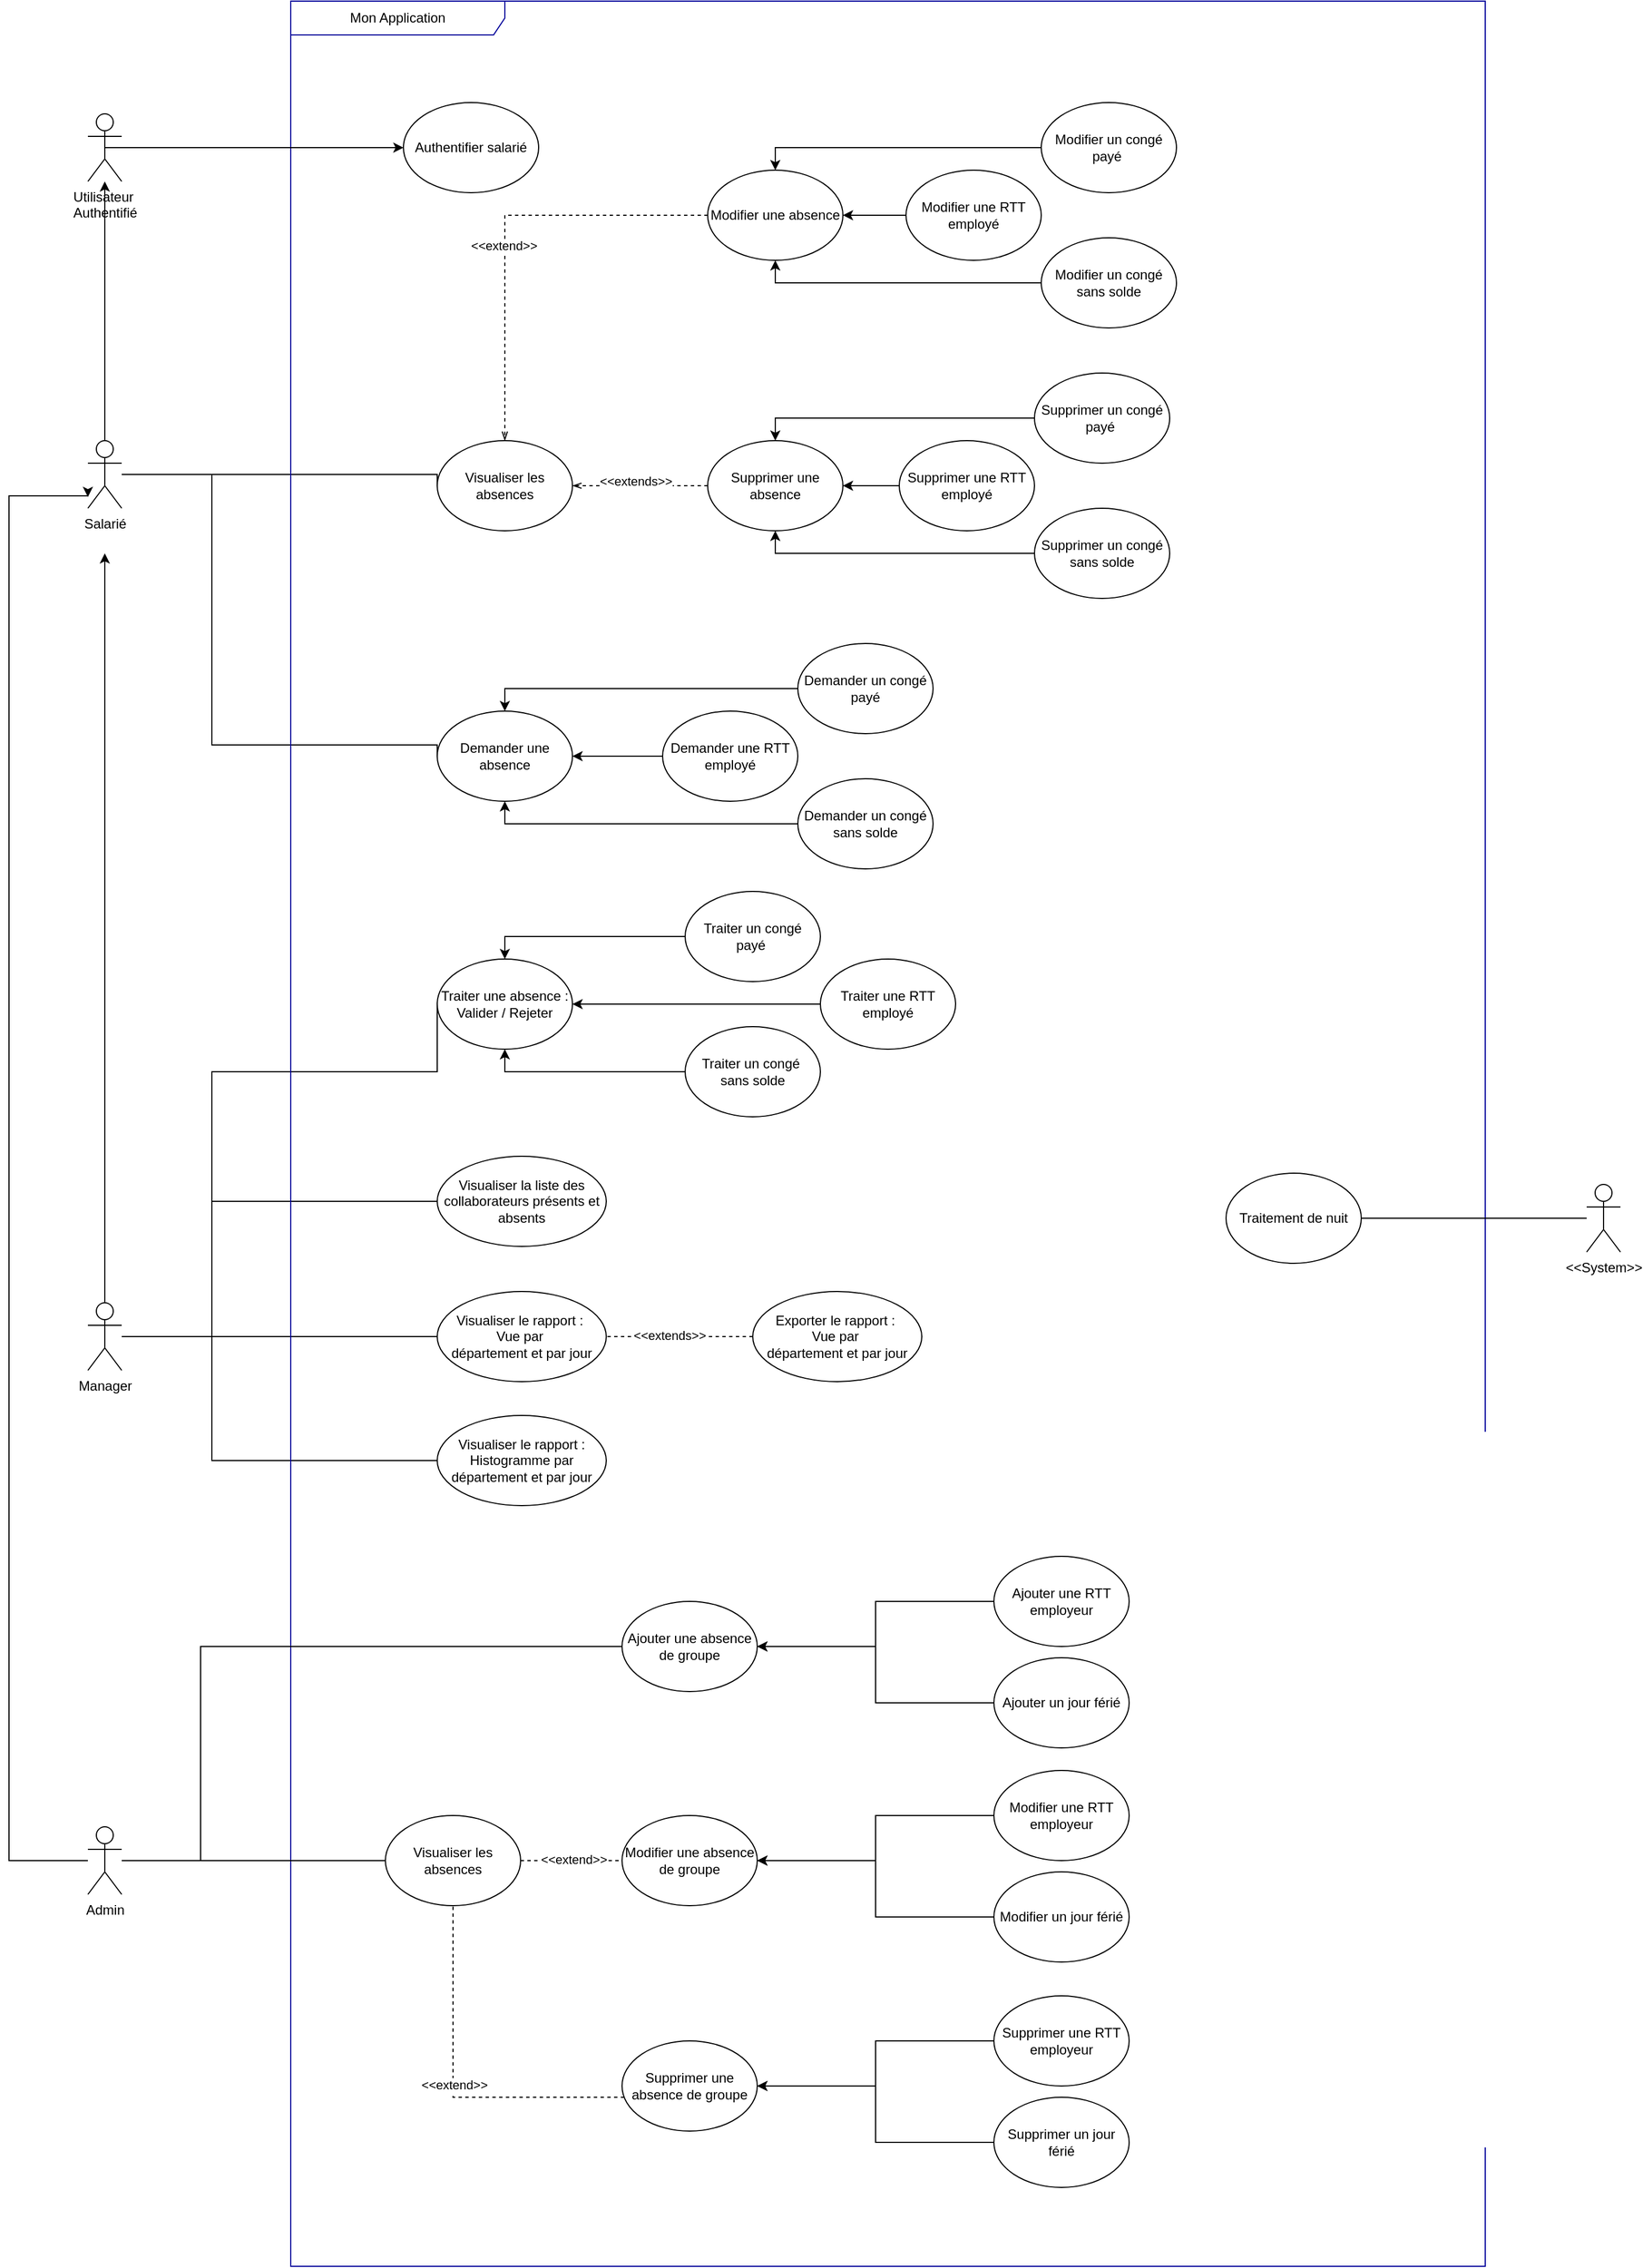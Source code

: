 <mxfile>
    <diagram name="Page-1" id="J7yzhqRYAv0uMqAwVYR9">
        <mxGraphModel dx="3785" dy="2944" grid="1" gridSize="10" guides="1" tooltips="1" connect="1" arrows="1" fold="1" page="1" pageScale="1" pageWidth="827" pageHeight="1169" math="0" shadow="0">
            <root>
                <mxCell id="0"/>
                <mxCell id="1" parent="0"/>
                <mxCell id="LJVpLXXxZJYMMhg_Cfb--41" style="edgeStyle=orthogonalEdgeStyle;rounded=0;orthogonalLoop=1;jettySize=auto;html=1;entryX=0;entryY=0.5;entryDx=0;entryDy=0;endArrow=none;endFill=0;" parent="1" source="8pvRKTHRMorsvpUGDSfb-1" target="8pvRKTHRMorsvpUGDSfb-39" edge="1">
                    <mxGeometry relative="1" as="geometry">
                        <Array as="points">
                            <mxPoint x="-200" y="90"/>
                        </Array>
                    </mxGeometry>
                </mxCell>
                <mxCell id="LJVpLXXxZJYMMhg_Cfb--42" style="edgeStyle=orthogonalEdgeStyle;rounded=0;orthogonalLoop=1;jettySize=auto;html=1;entryX=0;entryY=0.5;entryDx=0;entryDy=0;endArrow=none;endFill=0;" parent="1" source="8pvRKTHRMorsvpUGDSfb-1" target="8pvRKTHRMorsvpUGDSfb-16" edge="1">
                    <mxGeometry relative="1" as="geometry">
                        <Array as="points">
                            <mxPoint x="-400" y="90"/>
                            <mxPoint x="-400" y="330"/>
                            <mxPoint x="-200" y="330"/>
                        </Array>
                    </mxGeometry>
                </mxCell>
                <mxCell id="5" style="edgeStyle=none;html=1;" edge="1" parent="1" source="8pvRKTHRMorsvpUGDSfb-1" target="3">
                    <mxGeometry relative="1" as="geometry"/>
                </mxCell>
                <mxCell id="8pvRKTHRMorsvpUGDSfb-1" value="Salarié" style="shape=umlActor;verticalLabelPosition=bottom;verticalAlign=top;html=1;" parent="1" vertex="1">
                    <mxGeometry x="-510" y="60" width="30" height="60" as="geometry"/>
                </mxCell>
                <mxCell id="LJVpLXXxZJYMMhg_Cfb--54" style="edgeStyle=orthogonalEdgeStyle;rounded=0;orthogonalLoop=1;jettySize=auto;html=1;" parent="1" source="8pvRKTHRMorsvpUGDSfb-4" edge="1">
                    <mxGeometry relative="1" as="geometry">
                        <mxPoint x="-495" y="160" as="targetPoint"/>
                    </mxGeometry>
                </mxCell>
                <mxCell id="LJVpLXXxZJYMMhg_Cfb--62" style="edgeStyle=orthogonalEdgeStyle;rounded=0;orthogonalLoop=1;jettySize=auto;html=1;entryX=0;entryY=0.5;entryDx=0;entryDy=0;endArrow=none;endFill=0;" parent="1" source="8pvRKTHRMorsvpUGDSfb-4" target="8pvRKTHRMorsvpUGDSfb-43" edge="1">
                    <mxGeometry relative="1" as="geometry">
                        <Array as="points">
                            <mxPoint x="-400" y="855"/>
                            <mxPoint x="-400" y="735"/>
                        </Array>
                    </mxGeometry>
                </mxCell>
                <mxCell id="LJVpLXXxZJYMMhg_Cfb--63" style="edgeStyle=orthogonalEdgeStyle;rounded=0;orthogonalLoop=1;jettySize=auto;html=1;entryX=0;entryY=0.5;entryDx=0;entryDy=0;endArrow=none;endFill=0;" parent="1" source="8pvRKTHRMorsvpUGDSfb-4" target="8pvRKTHRMorsvpUGDSfb-38" edge="1">
                    <mxGeometry relative="1" as="geometry">
                        <Array as="points">
                            <mxPoint x="-400" y="855"/>
                            <mxPoint x="-400" y="620"/>
                            <mxPoint x="-200" y="620"/>
                        </Array>
                    </mxGeometry>
                </mxCell>
                <mxCell id="PXRyv2mjXlSzl0FKW3IO-3" style="edgeStyle=orthogonalEdgeStyle;rounded=0;orthogonalLoop=1;jettySize=auto;html=1;entryX=0;entryY=0.5;entryDx=0;entryDy=0;endArrow=none;endFill=0;" parent="1" source="8pvRKTHRMorsvpUGDSfb-4" target="PXRyv2mjXlSzl0FKW3IO-1" edge="1">
                    <mxGeometry relative="1" as="geometry"/>
                </mxCell>
                <mxCell id="PXRyv2mjXlSzl0FKW3IO-4" style="edgeStyle=orthogonalEdgeStyle;rounded=0;orthogonalLoop=1;jettySize=auto;html=1;entryX=0;entryY=0.5;entryDx=0;entryDy=0;endArrow=none;endFill=0;" parent="1" source="8pvRKTHRMorsvpUGDSfb-4" target="PXRyv2mjXlSzl0FKW3IO-2" edge="1">
                    <mxGeometry relative="1" as="geometry">
                        <Array as="points">
                            <mxPoint x="-400" y="855"/>
                            <mxPoint x="-400" y="965"/>
                        </Array>
                    </mxGeometry>
                </mxCell>
                <mxCell id="8pvRKTHRMorsvpUGDSfb-4" value="Manager" style="shape=umlActor;verticalLabelPosition=bottom;verticalAlign=top;html=1;" parent="1" vertex="1">
                    <mxGeometry x="-510" y="825" width="30" height="60" as="geometry"/>
                </mxCell>
                <mxCell id="8pvRKTHRMorsvpUGDSfb-12" value="Mon Application" style="shape=umlFrame;whiteSpace=wrap;html=1;pointerEvents=0;width=190;height=30;strokeColor=#000099;shadow=0;textShadow=0;movable=1;resizable=1;rotatable=1;deletable=1;editable=1;connectable=1;" parent="1" vertex="1">
                    <mxGeometry x="-330" y="-330" width="1060" height="2010" as="geometry"/>
                </mxCell>
                <mxCell id="8pvRKTHRMorsvpUGDSfb-13" value="Ajouter une absence de groupe" style="ellipse;whiteSpace=wrap;html=1;" parent="1" vertex="1">
                    <mxGeometry x="-36" y="1090" width="120" height="80" as="geometry"/>
                </mxCell>
                <mxCell id="8pvRKTHRMorsvpUGDSfb-16" value="Demander une absence" style="ellipse;whiteSpace=wrap;html=1;" parent="1" vertex="1">
                    <mxGeometry x="-200" y="300" width="120" height="80" as="geometry"/>
                </mxCell>
                <mxCell id="8pvRKTHRMorsvpUGDSfb-22" style="edgeStyle=orthogonalEdgeStyle;rounded=0;orthogonalLoop=1;jettySize=auto;html=1;" parent="1" source="8pvRKTHRMorsvpUGDSfb-17" target="8pvRKTHRMorsvpUGDSfb-13" edge="1">
                    <mxGeometry relative="1" as="geometry"/>
                </mxCell>
                <mxCell id="8pvRKTHRMorsvpUGDSfb-17" value="Ajouter un jour férié" style="ellipse;whiteSpace=wrap;html=1;" parent="1" vertex="1">
                    <mxGeometry x="294" y="1140" width="120" height="80" as="geometry"/>
                </mxCell>
                <mxCell id="8pvRKTHRMorsvpUGDSfb-23" style="edgeStyle=orthogonalEdgeStyle;rounded=0;orthogonalLoop=1;jettySize=auto;html=1;" parent="1" source="8pvRKTHRMorsvpUGDSfb-18" target="8pvRKTHRMorsvpUGDSfb-13" edge="1">
                    <mxGeometry relative="1" as="geometry"/>
                </mxCell>
                <mxCell id="8pvRKTHRMorsvpUGDSfb-18" value="Ajouter une RTT employeur" style="ellipse;whiteSpace=wrap;html=1;" parent="1" vertex="1">
                    <mxGeometry x="294" y="1050" width="120" height="80" as="geometry"/>
                </mxCell>
                <mxCell id="8pvRKTHRMorsvpUGDSfb-33" style="edgeStyle=orthogonalEdgeStyle;rounded=0;orthogonalLoop=1;jettySize=auto;html=1;entryX=0.5;entryY=0;entryDx=0;entryDy=0;" parent="1" source="8pvRKTHRMorsvpUGDSfb-24" target="8pvRKTHRMorsvpUGDSfb-16" edge="1">
                    <mxGeometry relative="1" as="geometry"/>
                </mxCell>
                <mxCell id="8pvRKTHRMorsvpUGDSfb-24" value="Demander un congé payé" style="ellipse;whiteSpace=wrap;html=1;" parent="1" vertex="1">
                    <mxGeometry x="120" y="240" width="120" height="80" as="geometry"/>
                </mxCell>
                <mxCell id="8pvRKTHRMorsvpUGDSfb-34" style="edgeStyle=orthogonalEdgeStyle;rounded=0;orthogonalLoop=1;jettySize=auto;html=1;" parent="1" source="8pvRKTHRMorsvpUGDSfb-25" target="8pvRKTHRMorsvpUGDSfb-16" edge="1">
                    <mxGeometry relative="1" as="geometry"/>
                </mxCell>
                <mxCell id="8pvRKTHRMorsvpUGDSfb-25" value="Demander une RTT employé" style="ellipse;whiteSpace=wrap;html=1;" parent="1" vertex="1">
                    <mxGeometry y="300" width="120" height="80" as="geometry"/>
                </mxCell>
                <mxCell id="8pvRKTHRMorsvpUGDSfb-35" style="edgeStyle=orthogonalEdgeStyle;rounded=0;orthogonalLoop=1;jettySize=auto;html=1;entryX=0.5;entryY=1;entryDx=0;entryDy=0;" parent="1" source="8pvRKTHRMorsvpUGDSfb-26" target="8pvRKTHRMorsvpUGDSfb-16" edge="1">
                    <mxGeometry relative="1" as="geometry"/>
                </mxCell>
                <mxCell id="8pvRKTHRMorsvpUGDSfb-26" value="Demander un congé sans solde" style="ellipse;whiteSpace=wrap;html=1;" parent="1" vertex="1">
                    <mxGeometry x="120" y="360" width="120" height="80" as="geometry"/>
                </mxCell>
                <mxCell id="8pvRKTHRMorsvpUGDSfb-38" value="Traiter une absence :&lt;div&gt;Valider / Rejeter&lt;/div&gt;" style="ellipse;whiteSpace=wrap;html=1;" parent="1" vertex="1">
                    <mxGeometry x="-200" y="520" width="120" height="80" as="geometry"/>
                </mxCell>
                <mxCell id="8pvRKTHRMorsvpUGDSfb-39" value="Visualiser les absences" style="ellipse;whiteSpace=wrap;html=1;" parent="1" vertex="1">
                    <mxGeometry x="-200" y="60" width="120" height="80" as="geometry"/>
                </mxCell>
                <mxCell id="8pvRKTHRMorsvpUGDSfb-43" value="Visualiser la liste des collaborateurs présents et absents" style="ellipse;whiteSpace=wrap;html=1;" parent="1" vertex="1">
                    <mxGeometry x="-200" y="695" width="150" height="80" as="geometry"/>
                </mxCell>
                <mxCell id="LJVpLXXxZJYMMhg_Cfb--36" style="edgeStyle=orthogonalEdgeStyle;rounded=0;orthogonalLoop=1;jettySize=auto;html=1;dashed=1;endArrow=openThin;endFill=0;" parent="1" source="LJVpLXXxZJYMMhg_Cfb--3" target="8pvRKTHRMorsvpUGDSfb-39" edge="1">
                    <mxGeometry relative="1" as="geometry">
                        <Array as="points">
                            <mxPoint x="-140" y="-140"/>
                        </Array>
                    </mxGeometry>
                </mxCell>
                <mxCell id="LJVpLXXxZJYMMhg_Cfb--38" value="&amp;lt;&amp;lt;extend&amp;gt;&amp;gt;" style="edgeLabel;html=1;align=center;verticalAlign=middle;resizable=0;points=[];" parent="LJVpLXXxZJYMMhg_Cfb--36" vertex="1" connectable="0">
                    <mxGeometry x="0.088" y="-1" relative="1" as="geometry">
                        <mxPoint as="offset"/>
                    </mxGeometry>
                </mxCell>
                <mxCell id="LJVpLXXxZJYMMhg_Cfb--3" value="Modifier une absence" style="ellipse;whiteSpace=wrap;html=1;" parent="1" vertex="1">
                    <mxGeometry x="40" y="-180" width="120" height="80" as="geometry"/>
                </mxCell>
                <mxCell id="LJVpLXXxZJYMMhg_Cfb--22" style="edgeStyle=orthogonalEdgeStyle;rounded=0;orthogonalLoop=1;jettySize=auto;html=1;entryX=0.5;entryY=0;entryDx=0;entryDy=0;" parent="1" source="LJVpLXXxZJYMMhg_Cfb--9" target="LJVpLXXxZJYMMhg_Cfb--3" edge="1">
                    <mxGeometry relative="1" as="geometry"/>
                </mxCell>
                <mxCell id="LJVpLXXxZJYMMhg_Cfb--9" value="Modifier un congé payé&amp;nbsp;" style="ellipse;whiteSpace=wrap;html=1;" parent="1" vertex="1">
                    <mxGeometry x="336" y="-240" width="120" height="80" as="geometry"/>
                </mxCell>
                <mxCell id="LJVpLXXxZJYMMhg_Cfb--23" style="edgeStyle=orthogonalEdgeStyle;rounded=0;orthogonalLoop=1;jettySize=auto;html=1;entryX=0.5;entryY=1;entryDx=0;entryDy=0;" parent="1" source="LJVpLXXxZJYMMhg_Cfb--10" target="LJVpLXXxZJYMMhg_Cfb--3" edge="1">
                    <mxGeometry relative="1" as="geometry"/>
                </mxCell>
                <mxCell id="LJVpLXXxZJYMMhg_Cfb--10" value="Modifier un congé sans solde" style="ellipse;whiteSpace=wrap;html=1;" parent="1" vertex="1">
                    <mxGeometry x="336" y="-120" width="120" height="80" as="geometry"/>
                </mxCell>
                <mxCell id="LJVpLXXxZJYMMhg_Cfb--21" style="edgeStyle=orthogonalEdgeStyle;rounded=0;orthogonalLoop=1;jettySize=auto;html=1;entryX=1;entryY=0.5;entryDx=0;entryDy=0;" parent="1" source="LJVpLXXxZJYMMhg_Cfb--11" target="LJVpLXXxZJYMMhg_Cfb--3" edge="1">
                    <mxGeometry relative="1" as="geometry"/>
                </mxCell>
                <mxCell id="LJVpLXXxZJYMMhg_Cfb--11" value="Modifier une RTT employé" style="ellipse;whiteSpace=wrap;html=1;" parent="1" vertex="1">
                    <mxGeometry x="216" y="-180" width="120" height="80" as="geometry"/>
                </mxCell>
                <mxCell id="LJVpLXXxZJYMMhg_Cfb--15" style="edgeStyle=orthogonalEdgeStyle;rounded=0;orthogonalLoop=1;jettySize=auto;html=1;entryX=0.5;entryY=0;entryDx=0;entryDy=0;" parent="1" source="LJVpLXXxZJYMMhg_Cfb--12" target="8pvRKTHRMorsvpUGDSfb-38" edge="1">
                    <mxGeometry relative="1" as="geometry"/>
                </mxCell>
                <mxCell id="LJVpLXXxZJYMMhg_Cfb--12" value="Traiter un congé payé&amp;nbsp;" style="ellipse;whiteSpace=wrap;html=1;" parent="1" vertex="1">
                    <mxGeometry x="20" y="460" width="120" height="80" as="geometry"/>
                </mxCell>
                <mxCell id="LJVpLXXxZJYMMhg_Cfb--17" style="edgeStyle=orthogonalEdgeStyle;rounded=0;orthogonalLoop=1;jettySize=auto;html=1;entryX=0.5;entryY=1;entryDx=0;entryDy=0;" parent="1" source="LJVpLXXxZJYMMhg_Cfb--13" target="8pvRKTHRMorsvpUGDSfb-38" edge="1">
                    <mxGeometry relative="1" as="geometry"/>
                </mxCell>
                <mxCell id="LJVpLXXxZJYMMhg_Cfb--13" value="Traiter un congé&amp;nbsp;&lt;div&gt;sans solde&lt;/div&gt;" style="ellipse;whiteSpace=wrap;html=1;" parent="1" vertex="1">
                    <mxGeometry x="20" y="580" width="120" height="80" as="geometry"/>
                </mxCell>
                <mxCell id="LJVpLXXxZJYMMhg_Cfb--16" style="edgeStyle=orthogonalEdgeStyle;rounded=0;orthogonalLoop=1;jettySize=auto;html=1;entryX=1;entryY=0.5;entryDx=0;entryDy=0;" parent="1" source="LJVpLXXxZJYMMhg_Cfb--14" target="8pvRKTHRMorsvpUGDSfb-38" edge="1">
                    <mxGeometry relative="1" as="geometry"/>
                </mxCell>
                <mxCell id="LJVpLXXxZJYMMhg_Cfb--14" value="Traiter une RTT employé" style="ellipse;whiteSpace=wrap;html=1;" parent="1" vertex="1">
                    <mxGeometry x="140" y="520" width="120" height="80" as="geometry"/>
                </mxCell>
                <mxCell id="LJVpLXXxZJYMMhg_Cfb--29" value="Supprimer une absence" style="ellipse;whiteSpace=wrap;html=1;" parent="1" vertex="1">
                    <mxGeometry x="40" y="60" width="120" height="80" as="geometry"/>
                </mxCell>
                <mxCell id="LJVpLXXxZJYMMhg_Cfb--59" style="edgeStyle=orthogonalEdgeStyle;rounded=0;orthogonalLoop=1;jettySize=auto;html=1;entryX=0.5;entryY=0;entryDx=0;entryDy=0;" parent="1" source="LJVpLXXxZJYMMhg_Cfb--55" target="LJVpLXXxZJYMMhg_Cfb--29" edge="1">
                    <mxGeometry relative="1" as="geometry"/>
                </mxCell>
                <mxCell id="LJVpLXXxZJYMMhg_Cfb--55" value="Supprimer un congé payé&amp;nbsp;" style="ellipse;whiteSpace=wrap;html=1;" parent="1" vertex="1">
                    <mxGeometry x="330" width="120" height="80" as="geometry"/>
                </mxCell>
                <mxCell id="LJVpLXXxZJYMMhg_Cfb--60" style="edgeStyle=orthogonalEdgeStyle;rounded=0;orthogonalLoop=1;jettySize=auto;html=1;entryX=0.5;entryY=1;entryDx=0;entryDy=0;" parent="1" source="LJVpLXXxZJYMMhg_Cfb--56" target="LJVpLXXxZJYMMhg_Cfb--29" edge="1">
                    <mxGeometry relative="1" as="geometry"/>
                </mxCell>
                <mxCell id="LJVpLXXxZJYMMhg_Cfb--56" value="Supprimer&amp;nbsp;un congé sans solde" style="ellipse;whiteSpace=wrap;html=1;" parent="1" vertex="1">
                    <mxGeometry x="330" y="120" width="120" height="80" as="geometry"/>
                </mxCell>
                <mxCell id="LJVpLXXxZJYMMhg_Cfb--58" style="edgeStyle=orthogonalEdgeStyle;rounded=0;orthogonalLoop=1;jettySize=auto;html=1;entryX=1;entryY=0.5;entryDx=0;entryDy=0;" parent="1" source="LJVpLXXxZJYMMhg_Cfb--57" target="LJVpLXXxZJYMMhg_Cfb--29" edge="1">
                    <mxGeometry relative="1" as="geometry"/>
                </mxCell>
                <mxCell id="LJVpLXXxZJYMMhg_Cfb--57" value="Supprimer&amp;nbsp;une RTT employé" style="ellipse;whiteSpace=wrap;html=1;" parent="1" vertex="1">
                    <mxGeometry x="210" y="60" width="120" height="80" as="geometry"/>
                </mxCell>
                <mxCell id="LJVpLXXxZJYMMhg_Cfb--95" style="edgeStyle=orthogonalEdgeStyle;rounded=0;orthogonalLoop=1;jettySize=auto;html=1;endArrow=classic;endFill=1;" parent="1" source="LJVpLXXxZJYMMhg_Cfb--64" edge="1">
                    <mxGeometry relative="1" as="geometry">
                        <Array as="points">
                            <mxPoint x="-580" y="1320"/>
                            <mxPoint x="-580" y="109"/>
                        </Array>
                        <mxPoint x="-510" y="110" as="targetPoint"/>
                    </mxGeometry>
                </mxCell>
                <mxCell id="LJVpLXXxZJYMMhg_Cfb--96" style="edgeStyle=orthogonalEdgeStyle;rounded=0;orthogonalLoop=1;jettySize=auto;html=1;endArrow=none;endFill=0;" parent="1" source="LJVpLXXxZJYMMhg_Cfb--64" target="8pvRKTHRMorsvpUGDSfb-13" edge="1">
                    <mxGeometry relative="1" as="geometry">
                        <Array as="points">
                            <mxPoint x="-410" y="1320"/>
                            <mxPoint x="-410" y="1130"/>
                        </Array>
                    </mxGeometry>
                </mxCell>
                <mxCell id="LJVpLXXxZJYMMhg_Cfb--64" value="Admin" style="shape=umlActor;verticalLabelPosition=bottom;verticalAlign=top;html=1;" parent="1" vertex="1">
                    <mxGeometry x="-510" y="1290" width="30" height="60" as="geometry"/>
                </mxCell>
                <mxCell id="LJVpLXXxZJYMMhg_Cfb--66" value="Modifier une absence de groupe" style="ellipse;whiteSpace=wrap;html=1;" parent="1" vertex="1">
                    <mxGeometry x="-36" y="1280" width="120" height="80" as="geometry"/>
                </mxCell>
                <mxCell id="LJVpLXXxZJYMMhg_Cfb--67" style="edgeStyle=orthogonalEdgeStyle;rounded=0;orthogonalLoop=1;jettySize=auto;html=1;" parent="1" source="LJVpLXXxZJYMMhg_Cfb--68" target="LJVpLXXxZJYMMhg_Cfb--66" edge="1">
                    <mxGeometry relative="1" as="geometry"/>
                </mxCell>
                <mxCell id="LJVpLXXxZJYMMhg_Cfb--68" value="Modifier&amp;nbsp;un jour férié" style="ellipse;whiteSpace=wrap;html=1;" parent="1" vertex="1">
                    <mxGeometry x="294" y="1330" width="120" height="80" as="geometry"/>
                </mxCell>
                <mxCell id="LJVpLXXxZJYMMhg_Cfb--69" style="edgeStyle=orthogonalEdgeStyle;rounded=0;orthogonalLoop=1;jettySize=auto;html=1;" parent="1" source="LJVpLXXxZJYMMhg_Cfb--70" target="LJVpLXXxZJYMMhg_Cfb--66" edge="1">
                    <mxGeometry relative="1" as="geometry"/>
                </mxCell>
                <mxCell id="LJVpLXXxZJYMMhg_Cfb--70" value="Modifier une RTT employeur" style="ellipse;whiteSpace=wrap;html=1;" parent="1" vertex="1">
                    <mxGeometry x="294" y="1240" width="120" height="80" as="geometry"/>
                </mxCell>
                <mxCell id="LJVpLXXxZJYMMhg_Cfb--71" value="Supprimer une absence de groupe" style="ellipse;whiteSpace=wrap;html=1;" parent="1" vertex="1">
                    <mxGeometry x="-36" y="1480" width="120" height="80" as="geometry"/>
                </mxCell>
                <mxCell id="LJVpLXXxZJYMMhg_Cfb--72" style="edgeStyle=orthogonalEdgeStyle;rounded=0;orthogonalLoop=1;jettySize=auto;html=1;" parent="1" source="LJVpLXXxZJYMMhg_Cfb--73" target="LJVpLXXxZJYMMhg_Cfb--71" edge="1">
                    <mxGeometry relative="1" as="geometry"/>
                </mxCell>
                <mxCell id="LJVpLXXxZJYMMhg_Cfb--73" value="Supprimer&amp;nbsp;un jour férié" style="ellipse;whiteSpace=wrap;html=1;" parent="1" vertex="1">
                    <mxGeometry x="294" y="1530" width="120" height="80" as="geometry"/>
                </mxCell>
                <mxCell id="LJVpLXXxZJYMMhg_Cfb--74" style="edgeStyle=orthogonalEdgeStyle;rounded=0;orthogonalLoop=1;jettySize=auto;html=1;" parent="1" source="LJVpLXXxZJYMMhg_Cfb--75" target="LJVpLXXxZJYMMhg_Cfb--71" edge="1">
                    <mxGeometry relative="1" as="geometry"/>
                </mxCell>
                <mxCell id="LJVpLXXxZJYMMhg_Cfb--75" value="Supprimer&amp;nbsp;une RTT employeur" style="ellipse;whiteSpace=wrap;html=1;" parent="1" vertex="1">
                    <mxGeometry x="294" y="1440" width="120" height="80" as="geometry"/>
                </mxCell>
                <mxCell id="LJVpLXXxZJYMMhg_Cfb--87" value="Traitement de nuit" style="ellipse;whiteSpace=wrap;html=1;" parent="1" vertex="1">
                    <mxGeometry x="500" y="710" width="120" height="80" as="geometry"/>
                </mxCell>
                <mxCell id="PXRyv2mjXlSzl0FKW3IO-1" value="Visualiser le rapport :&amp;nbsp;&lt;div&gt;Vue par&amp;nbsp;&lt;/div&gt;&lt;div&gt;département et par jour&lt;/div&gt;" style="ellipse;whiteSpace=wrap;html=1;" parent="1" vertex="1">
                    <mxGeometry x="-200" y="815" width="150" height="80" as="geometry"/>
                </mxCell>
                <mxCell id="PXRyv2mjXlSzl0FKW3IO-2" value="Visualiser le rapport : Histogramme par département et par jour" style="ellipse;whiteSpace=wrap;html=1;" parent="1" vertex="1">
                    <mxGeometry x="-200" y="925" width="150" height="80" as="geometry"/>
                </mxCell>
                <mxCell id="XsrwPxP6KcTPyjz2luoI-11" style="edgeStyle=orthogonalEdgeStyle;rounded=0;orthogonalLoop=1;jettySize=auto;html=1;entryX=1;entryY=0.5;entryDx=0;entryDy=0;endArrow=none;endFill=0;" parent="1" source="XsrwPxP6KcTPyjz2luoI-8" target="LJVpLXXxZJYMMhg_Cfb--87" edge="1">
                    <mxGeometry relative="1" as="geometry"/>
                </mxCell>
                <mxCell id="XsrwPxP6KcTPyjz2luoI-8" value="&amp;lt;&amp;lt;System&amp;gt;&amp;gt;" style="shape=umlActor;verticalLabelPosition=bottom;verticalAlign=top;html=1;" parent="1" vertex="1">
                    <mxGeometry x="820" y="720" width="30" height="60" as="geometry"/>
                </mxCell>
                <mxCell id="XsrwPxP6KcTPyjz2luoI-24" value="" style="endArrow=openThin;html=1;rounded=0;exitX=0;exitY=0.5;exitDx=0;exitDy=0;dashed=1;endFill=0;" parent="1" source="LJVpLXXxZJYMMhg_Cfb--29" target="8pvRKTHRMorsvpUGDSfb-39" edge="1">
                    <mxGeometry width="50" height="50" relative="1" as="geometry">
                        <mxPoint x="328" y="-92" as="sourcePoint"/>
                        <mxPoint x="-90" y="60" as="targetPoint"/>
                    </mxGeometry>
                </mxCell>
                <mxCell id="6" value="&amp;lt;&amp;lt;extends&amp;gt;&amp;gt;" style="edgeLabel;html=1;align=center;verticalAlign=middle;resizable=0;points=[];" vertex="1" connectable="0" parent="XsrwPxP6KcTPyjz2luoI-24">
                    <mxGeometry x="0.202" relative="1" as="geometry">
                        <mxPoint x="8" y="-4" as="offset"/>
                    </mxGeometry>
                </mxCell>
                <mxCell id="7" style="edgeStyle=none;html=1;dashed=1;endArrow=none;endFill=0;" edge="1" parent="1" source="fiSyXDyWtsFJAWwOct7Y-1" target="PXRyv2mjXlSzl0FKW3IO-1">
                    <mxGeometry relative="1" as="geometry"/>
                </mxCell>
                <mxCell id="8" value="&amp;lt;&amp;lt;extends&amp;gt;&amp;gt;" style="edgeLabel;html=1;align=center;verticalAlign=middle;resizable=0;points=[];" vertex="1" connectable="0" parent="7">
                    <mxGeometry x="0.137" y="-1" relative="1" as="geometry">
                        <mxPoint as="offset"/>
                    </mxGeometry>
                </mxCell>
                <mxCell id="fiSyXDyWtsFJAWwOct7Y-1" value="Exporter le rapport :&amp;nbsp;&lt;div&gt;Vue par&amp;nbsp;&lt;/div&gt;&lt;div&gt;département et par jour&lt;/div&gt;" style="ellipse;whiteSpace=wrap;html=1;" parent="1" vertex="1">
                    <mxGeometry x="80" y="815" width="150" height="80" as="geometry"/>
                </mxCell>
                <mxCell id="2" value="Authentifier salarié" style="ellipse;whiteSpace=wrap;html=1;" vertex="1" parent="1">
                    <mxGeometry x="-230" y="-240" width="120" height="80" as="geometry"/>
                </mxCell>
                <mxCell id="4" style="edgeStyle=none;html=1;exitX=0.5;exitY=0.5;exitDx=0;exitDy=0;exitPerimeter=0;" edge="1" parent="1" source="3" target="2">
                    <mxGeometry relative="1" as="geometry">
                        <mxPoint x="-600.0" y="-100" as="targetPoint"/>
                    </mxGeometry>
                </mxCell>
                <mxCell id="3" value="Utilisateur&amp;nbsp;&lt;br&gt;Authentifié" style="shape=umlActor;verticalLabelPosition=bottom;verticalAlign=top;html=1;outlineConnect=0;" vertex="1" parent="1">
                    <mxGeometry x="-510" y="-230" width="30" height="60" as="geometry"/>
                </mxCell>
                <mxCell id="19" style="edgeStyle=none;html=1;endArrow=none;endFill=0;" edge="1" parent="1" source="9">
                    <mxGeometry relative="1" as="geometry">
                        <mxPoint x="-470" y="1320" as="targetPoint"/>
                    </mxGeometry>
                </mxCell>
                <mxCell id="9" value="Visualiser les absences" style="ellipse;whiteSpace=wrap;html=1;" vertex="1" parent="1">
                    <mxGeometry x="-246" y="1280" width="120" height="80" as="geometry"/>
                </mxCell>
                <mxCell id="10" style="edgeStyle=orthogonalEdgeStyle;rounded=0;orthogonalLoop=1;jettySize=auto;html=1;dashed=1;endArrow=none;endFill=0;" edge="1" parent="1" source="9" target="LJVpLXXxZJYMMhg_Cfb--66">
                    <mxGeometry relative="1" as="geometry">
                        <mxPoint x="1162.426" y="-1.716" as="sourcePoint"/>
                        <mxPoint x="-100" y="1330" as="targetPoint"/>
                    </mxGeometry>
                </mxCell>
                <mxCell id="11" value="&amp;lt;&amp;lt;extend&amp;gt;&amp;gt;" style="edgeLabel;html=1;align=center;verticalAlign=middle;resizable=0;points=[];" vertex="1" connectable="0" parent="10">
                    <mxGeometry x="0.042" y="1" relative="1" as="geometry">
                        <mxPoint as="offset"/>
                    </mxGeometry>
                </mxCell>
                <mxCell id="13" style="edgeStyle=orthogonalEdgeStyle;rounded=0;orthogonalLoop=1;jettySize=auto;html=1;endArrow=none;endFill=0;dashed=1;" edge="1" parent="1" source="LJVpLXXxZJYMMhg_Cfb--71" target="9">
                    <mxGeometry relative="1" as="geometry">
                        <mxPoint x="-260" y="1470" as="sourcePoint"/>
                        <mxPoint x="1162.426" y="-201.716" as="targetPoint"/>
                        <Array as="points">
                            <mxPoint x="-186" y="1530"/>
                        </Array>
                    </mxGeometry>
                </mxCell>
                <mxCell id="14" value="&amp;lt;&amp;lt;extend&amp;gt;&amp;gt;" style="edgeLabel;html=1;align=center;verticalAlign=middle;resizable=0;points=[];" vertex="1" connectable="0" parent="13">
                    <mxGeometry x="0.014" y="-1" relative="1" as="geometry">
                        <mxPoint as="offset"/>
                    </mxGeometry>
                </mxCell>
            </root>
        </mxGraphModel>
    </diagram>
</mxfile>